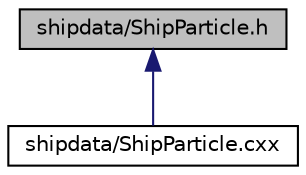 digraph "shipdata/ShipParticle.h"
{
 // LATEX_PDF_SIZE
  edge [fontname="Helvetica",fontsize="10",labelfontname="Helvetica",labelfontsize="10"];
  node [fontname="Helvetica",fontsize="10",shape=record];
  Node1 [label="shipdata/ShipParticle.h",height=0.2,width=0.4,color="black", fillcolor="grey75", style="filled", fontcolor="black",tooltip=" "];
  Node1 -> Node2 [dir="back",color="midnightblue",fontsize="10",style="solid",fontname="Helvetica"];
  Node2 [label="shipdata/ShipParticle.cxx",height=0.2,width=0.4,color="black", fillcolor="white", style="filled",URL="$ShipParticle_8cxx.html",tooltip=" "];
}

